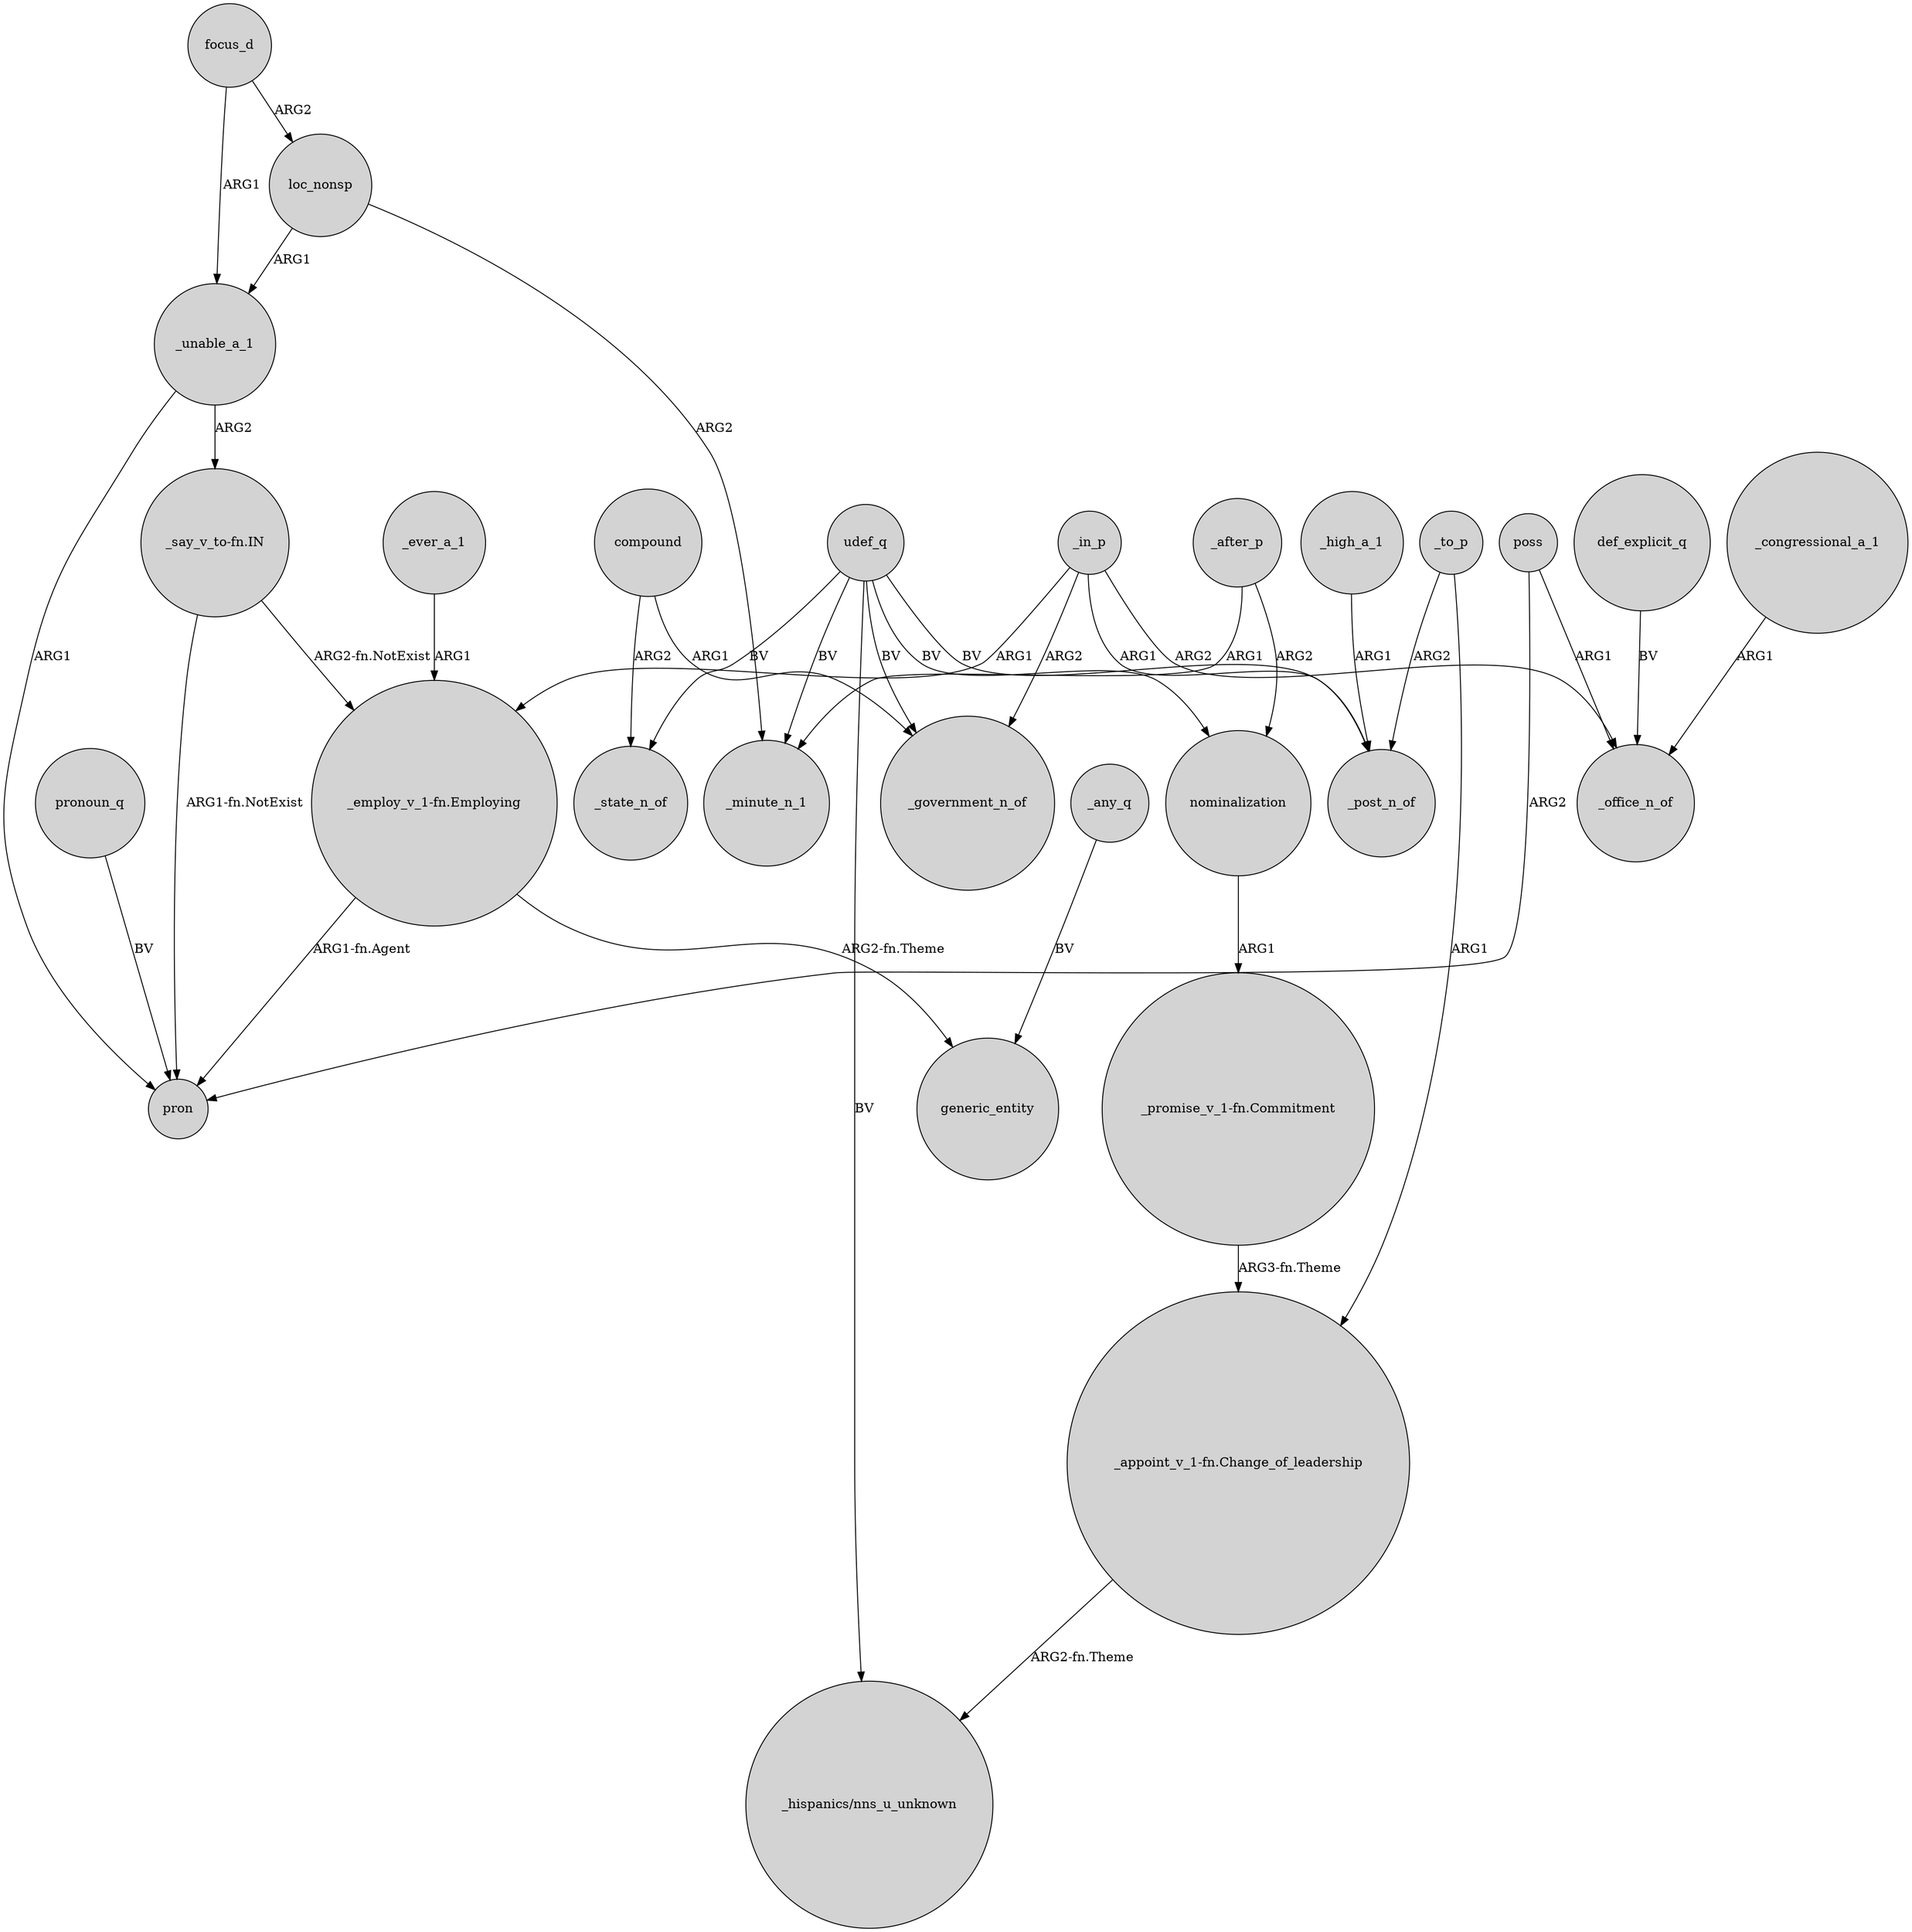 digraph {
	node [shape=circle style=filled]
	focus_d -> loc_nonsp [label=ARG2]
	"_promise_v_1-fn.Commitment" -> "_appoint_v_1-fn.Change_of_leadership" [label="ARG3-fn.Theme"]
	"_employ_v_1-fn.Employing" -> pron [label="ARG1-fn.Agent"]
	loc_nonsp -> _unable_a_1 [label=ARG1]
	_after_p -> _minute_n_1 [label=ARG1]
	poss -> pron [label=ARG2]
	udef_q -> "_hispanics/nns_u_unknown" [label=BV]
	compound -> _government_n_of [label=ARG1]
	udef_q -> _government_n_of [label=BV]
	_in_p -> "_employ_v_1-fn.Employing" [label=ARG1]
	"_say_v_to-fn.IN" -> "_employ_v_1-fn.Employing" [label="ARG2-fn.NotExist"]
	udef_q -> _state_n_of [label=BV]
	def_explicit_q -> _office_n_of [label=BV]
	_unable_a_1 -> "_say_v_to-fn.IN" [label=ARG2]
	"_say_v_to-fn.IN" -> pron [label="ARG1-fn.NotExist"]
	nominalization -> "_promise_v_1-fn.Commitment" [label=ARG1]
	compound -> _state_n_of [label=ARG2]
	udef_q -> _minute_n_1 [label=BV]
	focus_d -> _unable_a_1 [label=ARG1]
	loc_nonsp -> _minute_n_1 [label=ARG2]
	"_appoint_v_1-fn.Change_of_leadership" -> "_hispanics/nns_u_unknown" [label="ARG2-fn.Theme"]
	_in_p -> _post_n_of [label=ARG1]
	"_employ_v_1-fn.Employing" -> generic_entity [label="ARG2-fn.Theme"]
	_in_p -> _office_n_of [label=ARG2]
	_unable_a_1 -> pron [label=ARG1]
	pronoun_q -> pron [label=BV]
	_ever_a_1 -> "_employ_v_1-fn.Employing" [label=ARG1]
	_to_p -> _post_n_of [label=ARG2]
	poss -> _office_n_of [label=ARG1]
	udef_q -> nominalization [label=BV]
	_any_q -> generic_entity [label=BV]
	_high_a_1 -> _post_n_of [label=ARG1]
	_congressional_a_1 -> _office_n_of [label=ARG1]
	_after_p -> nominalization [label=ARG2]
	_in_p -> _government_n_of [label=ARG2]
	udef_q -> _post_n_of [label=BV]
	_to_p -> "_appoint_v_1-fn.Change_of_leadership" [label=ARG1]
}
